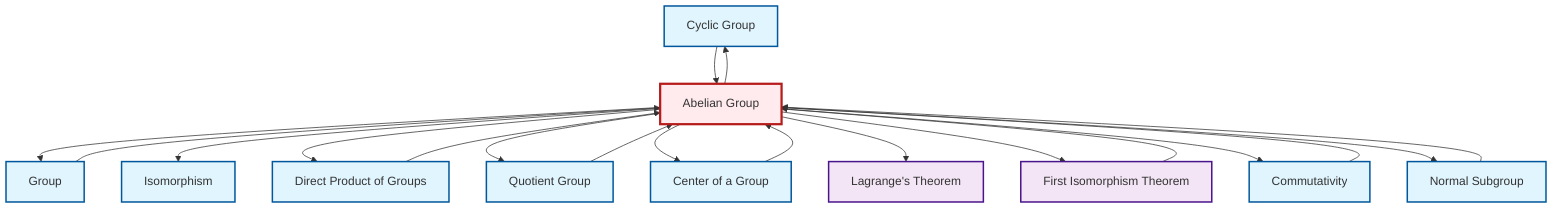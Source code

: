 graph TD
    classDef definition fill:#e1f5fe,stroke:#01579b,stroke-width:2px
    classDef theorem fill:#f3e5f5,stroke:#4a148c,stroke-width:2px
    classDef axiom fill:#fff3e0,stroke:#e65100,stroke-width:2px
    classDef example fill:#e8f5e9,stroke:#1b5e20,stroke-width:2px
    classDef current fill:#ffebee,stroke:#b71c1c,stroke-width:3px
    def-cyclic-group["Cyclic Group"]:::definition
    thm-lagrange["Lagrange's Theorem"]:::theorem
    def-group["Group"]:::definition
    def-normal-subgroup["Normal Subgroup"]:::definition
    def-center-of-group["Center of a Group"]:::definition
    def-isomorphism["Isomorphism"]:::definition
    def-commutativity["Commutativity"]:::definition
    thm-first-isomorphism["First Isomorphism Theorem"]:::theorem
    def-quotient-group["Quotient Group"]:::definition
    def-direct-product["Direct Product of Groups"]:::definition
    def-abelian-group["Abelian Group"]:::definition
    def-normal-subgroup --> def-abelian-group
    thm-first-isomorphism --> def-abelian-group
    def-direct-product --> def-abelian-group
    def-abelian-group --> def-cyclic-group
    def-abelian-group --> def-group
    def-group --> def-abelian-group
    def-abelian-group --> def-isomorphism
    def-abelian-group --> def-direct-product
    def-commutativity --> def-abelian-group
    def-abelian-group --> def-quotient-group
    def-abelian-group --> def-center-of-group
    def-cyclic-group --> def-abelian-group
    def-abelian-group --> thm-lagrange
    def-abelian-group --> thm-first-isomorphism
    def-center-of-group --> def-abelian-group
    def-quotient-group --> def-abelian-group
    def-abelian-group --> def-commutativity
    def-abelian-group --> def-normal-subgroup
    class def-abelian-group current